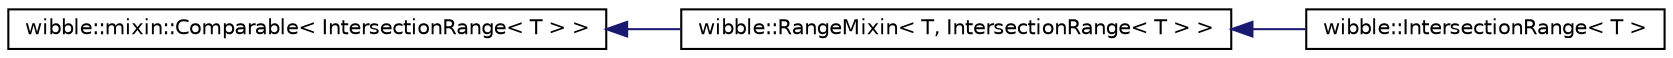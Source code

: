 digraph G
{
  edge [fontname="Helvetica",fontsize="10",labelfontname="Helvetica",labelfontsize="10"];
  node [fontname="Helvetica",fontsize="10",shape=record];
  rankdir="LR";
  Node1 [label="wibble::mixin::Comparable\< IntersectionRange\< T \> \>",height=0.2,width=0.4,color="black", fillcolor="white", style="filled",URL="$structwibble_1_1mixin_1_1Comparable.html"];
  Node1 -> Node2 [dir="back",color="midnightblue",fontsize="10",style="solid",fontname="Helvetica"];
  Node2 [label="wibble::RangeMixin\< T, IntersectionRange\< T \> \>",height=0.2,width=0.4,color="black", fillcolor="white", style="filled",URL="$structwibble_1_1RangeMixin.html"];
  Node2 -> Node3 [dir="back",color="midnightblue",fontsize="10",style="solid",fontname="Helvetica"];
  Node3 [label="wibble::IntersectionRange\< T \>",height=0.2,width=0.4,color="black", fillcolor="white", style="filled",URL="$structwibble_1_1IntersectionRange.html"];
}
